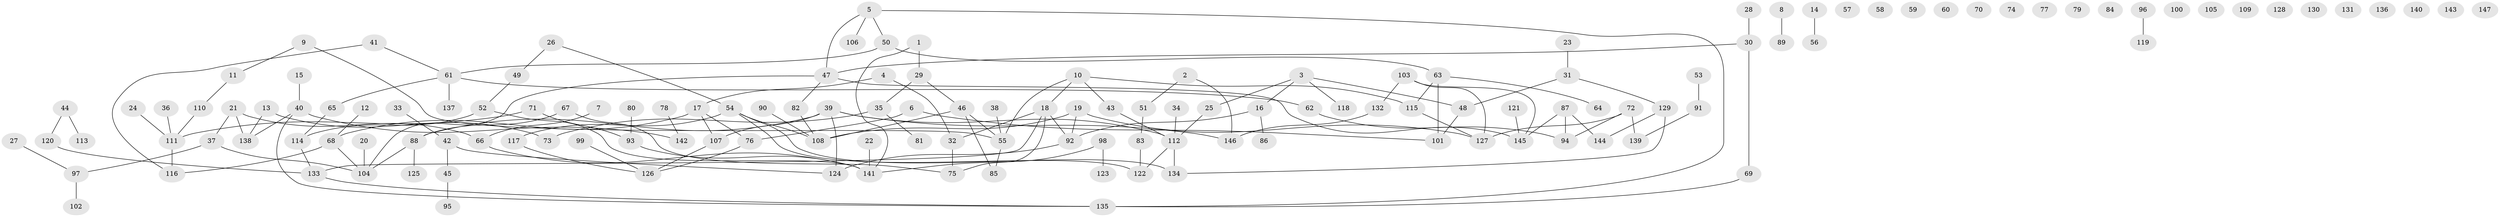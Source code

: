 // Generated by graph-tools (version 1.1) at 2025/39/03/09/25 04:39:11]
// undirected, 147 vertices, 159 edges
graph export_dot {
graph [start="1"]
  node [color=gray90,style=filled];
  1;
  2;
  3;
  4;
  5;
  6;
  7;
  8;
  9;
  10;
  11;
  12;
  13;
  14;
  15;
  16;
  17;
  18;
  19;
  20;
  21;
  22;
  23;
  24;
  25;
  26;
  27;
  28;
  29;
  30;
  31;
  32;
  33;
  34;
  35;
  36;
  37;
  38;
  39;
  40;
  41;
  42;
  43;
  44;
  45;
  46;
  47;
  48;
  49;
  50;
  51;
  52;
  53;
  54;
  55;
  56;
  57;
  58;
  59;
  60;
  61;
  62;
  63;
  64;
  65;
  66;
  67;
  68;
  69;
  70;
  71;
  72;
  73;
  74;
  75;
  76;
  77;
  78;
  79;
  80;
  81;
  82;
  83;
  84;
  85;
  86;
  87;
  88;
  89;
  90;
  91;
  92;
  93;
  94;
  95;
  96;
  97;
  98;
  99;
  100;
  101;
  102;
  103;
  104;
  105;
  106;
  107;
  108;
  109;
  110;
  111;
  112;
  113;
  114;
  115;
  116;
  117;
  118;
  119;
  120;
  121;
  122;
  123;
  124;
  125;
  126;
  127;
  128;
  129;
  130;
  131;
  132;
  133;
  134;
  135;
  136;
  137;
  138;
  139;
  140;
  141;
  142;
  143;
  144;
  145;
  146;
  147;
  1 -- 29;
  1 -- 141;
  2 -- 51;
  2 -- 146;
  3 -- 16;
  3 -- 25;
  3 -- 48;
  3 -- 118;
  4 -- 17;
  4 -- 32;
  5 -- 47;
  5 -- 50;
  5 -- 106;
  5 -- 135;
  6 -- 76;
  6 -- 101;
  7 -- 66;
  8 -- 89;
  9 -- 11;
  9 -- 55;
  10 -- 18;
  10 -- 43;
  10 -- 55;
  10 -- 115;
  11 -- 110;
  12 -- 68;
  13 -- 73;
  13 -- 138;
  14 -- 56;
  15 -- 40;
  16 -- 86;
  16 -- 92;
  17 -- 68;
  17 -- 76;
  17 -- 107;
  18 -- 32;
  18 -- 75;
  18 -- 92;
  18 -- 133;
  19 -- 92;
  19 -- 108;
  19 -- 127;
  20 -- 104;
  21 -- 37;
  21 -- 66;
  21 -- 138;
  22 -- 141;
  23 -- 31;
  24 -- 111;
  25 -- 112;
  26 -- 49;
  26 -- 54;
  27 -- 97;
  28 -- 30;
  29 -- 35;
  29 -- 46;
  30 -- 47;
  30 -- 69;
  31 -- 48;
  31 -- 129;
  32 -- 75;
  33 -- 42;
  34 -- 112;
  35 -- 73;
  35 -- 81;
  36 -- 111;
  37 -- 97;
  37 -- 104;
  38 -- 55;
  39 -- 88;
  39 -- 107;
  39 -- 112;
  39 -- 124;
  39 -- 146;
  40 -- 135;
  40 -- 138;
  40 -- 142;
  41 -- 61;
  41 -- 116;
  42 -- 45;
  42 -- 124;
  43 -- 112;
  44 -- 113;
  44 -- 120;
  45 -- 95;
  46 -- 55;
  46 -- 85;
  46 -- 108;
  47 -- 82;
  47 -- 104;
  47 -- 145;
  48 -- 101;
  49 -- 52;
  50 -- 61;
  50 -- 63;
  51 -- 83;
  52 -- 114;
  52 -- 141;
  53 -- 91;
  54 -- 108;
  54 -- 117;
  54 -- 122;
  54 -- 134;
  55 -- 85;
  61 -- 62;
  61 -- 65;
  61 -- 137;
  62 -- 94;
  63 -- 64;
  63 -- 101;
  63 -- 115;
  65 -- 114;
  66 -- 141;
  67 -- 75;
  67 -- 88;
  68 -- 104;
  68 -- 116;
  69 -- 135;
  71 -- 93;
  71 -- 111;
  72 -- 94;
  72 -- 127;
  72 -- 139;
  76 -- 126;
  78 -- 142;
  80 -- 93;
  82 -- 108;
  83 -- 122;
  87 -- 94;
  87 -- 144;
  87 -- 145;
  88 -- 104;
  88 -- 125;
  90 -- 108;
  91 -- 139;
  92 -- 124;
  93 -- 141;
  96 -- 119;
  97 -- 102;
  98 -- 123;
  98 -- 141;
  99 -- 126;
  103 -- 127;
  103 -- 132;
  103 -- 145;
  107 -- 126;
  110 -- 111;
  111 -- 116;
  112 -- 122;
  112 -- 134;
  114 -- 133;
  115 -- 127;
  117 -- 126;
  120 -- 133;
  121 -- 145;
  129 -- 134;
  129 -- 144;
  132 -- 146;
  133 -- 135;
}
